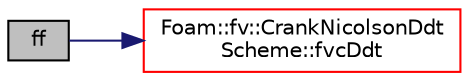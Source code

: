 digraph "ff"
{
  bgcolor="transparent";
  edge [fontname="Helvetica",fontsize="10",labelfontname="Helvetica",labelfontsize="10"];
  node [fontname="Helvetica",fontsize="10",shape=record];
  rankdir="LR";
  Node1 [label="ff",height=0.2,width=0.4,color="black", fillcolor="grey75", style="filled", fontcolor="black"];
  Node1 -> Node2 [color="midnightblue",fontsize="10",style="solid",fontname="Helvetica"];
  Node2 [label="Foam::fv::CrankNicolsonDdt\lScheme::fvcDdt",height=0.2,width=0.4,color="red",URL="$a00439.html#a2b9a1541ce06c457e16e2cb676f67e46"];
}
